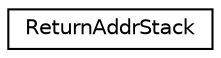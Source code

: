 digraph G
{
  edge [fontname="Helvetica",fontsize="10",labelfontname="Helvetica",labelfontsize="10"];
  node [fontname="Helvetica",fontsize="10",shape=record];
  rankdir=LR;
  Node1 [label="ReturnAddrStack",height=0.2,width=0.4,color="black", fillcolor="white", style="filled",URL="$classReturnAddrStack.html"];
}
